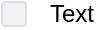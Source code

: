 <mxfile version="14.6.13" type="device"><diagram id="xBaBgEwZSC_o0-0VI712" name="Seite-1"><mxGraphModel dx="1086" dy="2135" grid="1" gridSize="10" guides="1" tooltips="1" connect="1" arrows="1" fold="1" page="1" pageScale="1" pageWidth="827" pageHeight="1169" math="0" shadow="0"><root><mxCell id="0"/><mxCell id="1" parent="0"/><mxCell id="gwk1FztrVjt4U6G69Xcz-1" value="Text" style="rounded=1;fillColor=#F0F2F5;strokeColor=#D8DCE3;align=left;verticalAlign=middle;fontStyle=0;fontSize=12;labelPosition=right;verticalLabelPosition=middle;spacingLeft=10;html=1;shadow=0;dashed=0" vertex="1" parent="1"><mxGeometry x="40" y="-1120" width="12" height="12" as="geometry"/></mxCell></root></mxGraphModel></diagram></mxfile>